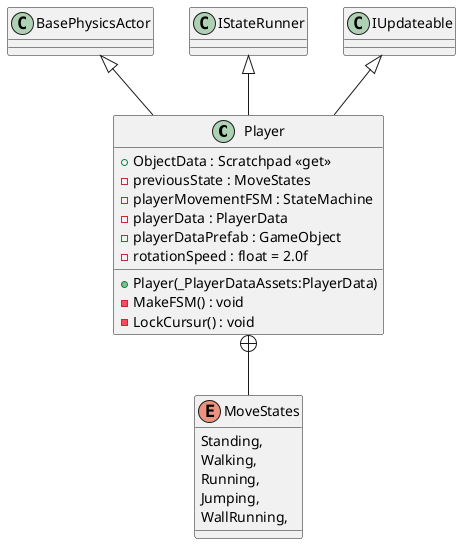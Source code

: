 @startuml
class Player {
    + ObjectData : Scratchpad <<get>>
    - previousState : MoveStates
    - playerMovementFSM : StateMachine
    - playerData : PlayerData
    - playerDataPrefab : GameObject
    - rotationSpeed : float = 2.0f
    + Player(_PlayerDataAssets:PlayerData)
    - MakeFSM() : void
    - LockCursur() : void
}
enum MoveStates {
    Standing,
    Walking,
    Running,
    Jumping,
    WallRunning,
}
BasePhysicsActor <|-- Player
IStateRunner <|-- Player
IUpdateable <|-- Player
Player +-- MoveStates
@enduml
